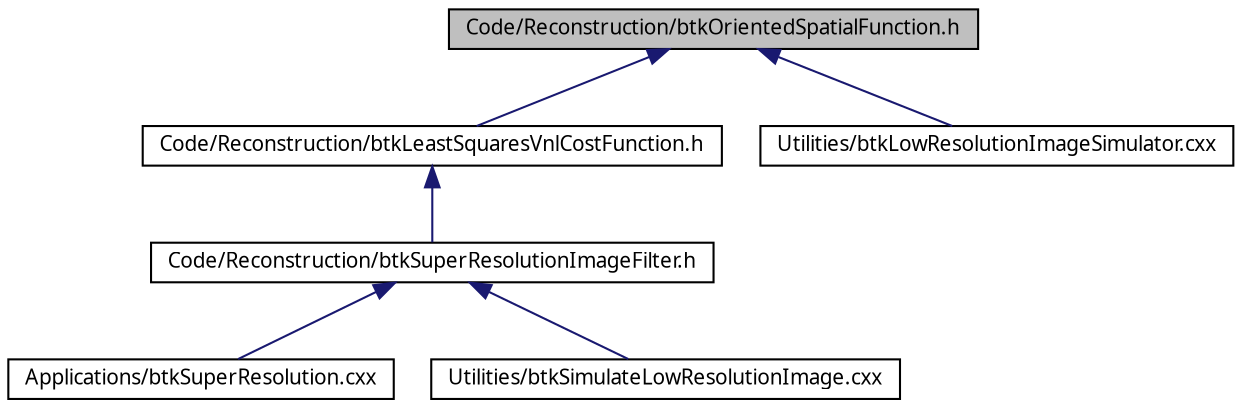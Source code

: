 digraph G
{
  edge [fontname="FreeSans.ttf",fontsize="10",labelfontname="FreeSans.ttf",labelfontsize="10"];
  node [fontname="FreeSans.ttf",fontsize="10",shape=record];
  Node1 [label="Code/Reconstruction/btkOrientedSpatialFunction.h",height=0.2,width=0.4,color="black", fillcolor="grey75", style="filled" fontcolor="black"];
  Node1 -> Node2 [dir=back,color="midnightblue",fontsize="10",style="solid",fontname="FreeSans.ttf"];
  Node2 [label="Code/Reconstruction/btkLeastSquaresVnlCostFunction.h",height=0.2,width=0.4,color="black", fillcolor="white", style="filled",URL="$btk_least_squares_vnl_cost_function_8h.html"];
  Node2 -> Node3 [dir=back,color="midnightblue",fontsize="10",style="solid",fontname="FreeSans.ttf"];
  Node3 [label="Code/Reconstruction/btkSuperResolutionImageFilter.h",height=0.2,width=0.4,color="black", fillcolor="white", style="filled",URL="$btk_super_resolution_image_filter_8h.html"];
  Node3 -> Node4 [dir=back,color="midnightblue",fontsize="10",style="solid",fontname="FreeSans.ttf"];
  Node4 [label="Applications/btkSuperResolution.cxx",height=0.2,width=0.4,color="black", fillcolor="white", style="filled",URL="$btk_super_resolution_8cxx.html"];
  Node3 -> Node5 [dir=back,color="midnightblue",fontsize="10",style="solid",fontname="FreeSans.ttf"];
  Node5 [label="Utilities/btkSimulateLowResolutionImage.cxx",height=0.2,width=0.4,color="black", fillcolor="white", style="filled",URL="$btk_simulate_low_resolution_image_8cxx.html"];
  Node1 -> Node6 [dir=back,color="midnightblue",fontsize="10",style="solid",fontname="FreeSans.ttf"];
  Node6 [label="Utilities/btkLowResolutionImageSimulator.cxx",height=0.2,width=0.4,color="black", fillcolor="white", style="filled",URL="$btk_low_resolution_image_simulator_8cxx.html"];
}
